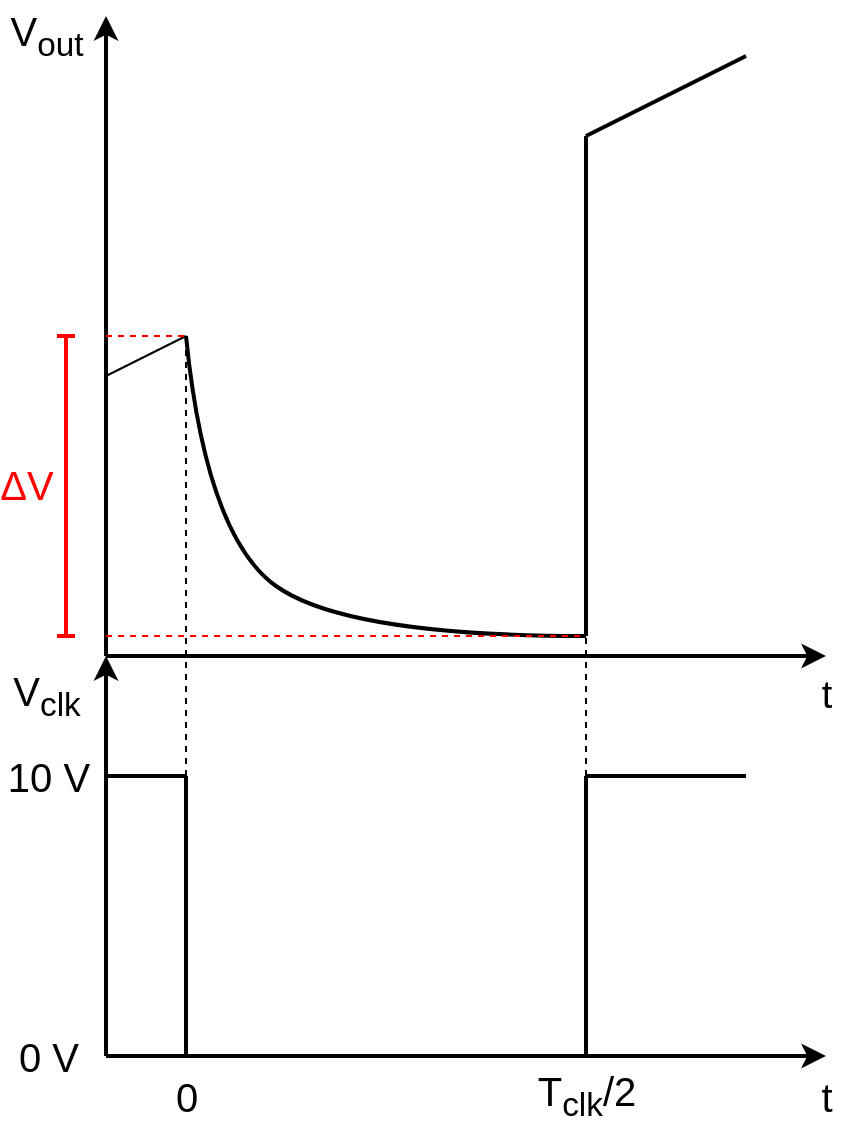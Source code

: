 <mxfile version="26.1.1">
  <diagram name="Page-1" id="7e0a89b8-554c-2b80-1dc8-d5c74ca68de4">
    <mxGraphModel dx="1434" dy="744" grid="1" gridSize="10" guides="1" tooltips="1" connect="1" arrows="1" fold="1" page="1" pageScale="1" pageWidth="1100" pageHeight="850" background="none" math="0" shadow="0">
      <root>
        <mxCell id="0" />
        <mxCell id="1" parent="0" />
        <mxCell id="6iowd6x67lxCilWxFlSO-53" value="" style="endArrow=classic;html=1;rounded=0;startArrow=none;startFill=0;endFill=1;strokeWidth=2;" edge="1" parent="1">
          <mxGeometry width="50" height="50" relative="1" as="geometry">
            <mxPoint x="360" y="520" as="sourcePoint" />
            <mxPoint x="360" y="200" as="targetPoint" />
          </mxGeometry>
        </mxCell>
        <mxCell id="6iowd6x67lxCilWxFlSO-65" value="&lt;font&gt;V&lt;sub&gt;out&lt;/sub&gt;&lt;/font&gt;" style="edgeLabel;html=1;align=center;verticalAlign=middle;resizable=0;points=[];fontSize=20;" vertex="1" connectable="0" parent="6iowd6x67lxCilWxFlSO-53">
          <mxGeometry x="0.963" y="1" relative="1" as="geometry">
            <mxPoint x="-29" y="4" as="offset" />
          </mxGeometry>
        </mxCell>
        <mxCell id="6iowd6x67lxCilWxFlSO-54" value="" style="endArrow=classic;html=1;rounded=0;endFill=1;strokeWidth=2;" edge="1" parent="1">
          <mxGeometry width="50" height="50" relative="1" as="geometry">
            <mxPoint x="360" y="520" as="sourcePoint" />
            <mxPoint x="720" y="520" as="targetPoint" />
          </mxGeometry>
        </mxCell>
        <mxCell id="6iowd6x67lxCilWxFlSO-64" value="&lt;font&gt;t&lt;/font&gt;" style="edgeLabel;html=1;align=center;verticalAlign=middle;resizable=0;points=[];fontSize=19;" vertex="1" connectable="0" parent="6iowd6x67lxCilWxFlSO-54">
          <mxGeometry x="0.962" y="-3" relative="1" as="geometry">
            <mxPoint x="7" y="17" as="offset" />
          </mxGeometry>
        </mxCell>
        <mxCell id="6iowd6x67lxCilWxFlSO-55" value="" style="curved=1;endArrow=none;html=1;rounded=0;startFill=0;strokeWidth=2;" edge="1" parent="1">
          <mxGeometry width="50" height="50" relative="1" as="geometry">
            <mxPoint x="600" y="510" as="sourcePoint" />
            <mxPoint x="400" y="360" as="targetPoint" />
            <Array as="points">
              <mxPoint x="480" y="510" />
              <mxPoint x="410" y="460" />
            </Array>
          </mxGeometry>
        </mxCell>
        <mxCell id="6iowd6x67lxCilWxFlSO-56" value="" style="endArrow=none;html=1;rounded=0;" edge="1" parent="1">
          <mxGeometry width="50" height="50" relative="1" as="geometry">
            <mxPoint x="360" y="380" as="sourcePoint" />
            <mxPoint x="400" y="360" as="targetPoint" />
          </mxGeometry>
        </mxCell>
        <mxCell id="6iowd6x67lxCilWxFlSO-59" value="" style="endArrow=none;html=1;rounded=0;strokeWidth=2;" edge="1" parent="1">
          <mxGeometry width="50" height="50" relative="1" as="geometry">
            <mxPoint x="600" y="510" as="sourcePoint" />
            <mxPoint x="600" y="260" as="targetPoint" />
          </mxGeometry>
        </mxCell>
        <mxCell id="6iowd6x67lxCilWxFlSO-60" value="" style="endArrow=none;html=1;rounded=0;strokeWidth=2;" edge="1" parent="1">
          <mxGeometry width="50" height="50" relative="1" as="geometry">
            <mxPoint x="600" y="260" as="sourcePoint" />
            <mxPoint x="680" y="220" as="targetPoint" />
          </mxGeometry>
        </mxCell>
        <mxCell id="6iowd6x67lxCilWxFlSO-61" value="" style="endArrow=none;dashed=1;html=1;rounded=0;fillColor=#f8cecc;strokeColor=#FF0000;strokeWidth=1;" edge="1" parent="1">
          <mxGeometry width="50" height="50" relative="1" as="geometry">
            <mxPoint x="360" y="360" as="sourcePoint" />
            <mxPoint x="400" y="360" as="targetPoint" />
          </mxGeometry>
        </mxCell>
        <mxCell id="6iowd6x67lxCilWxFlSO-62" value="" style="endArrow=none;dashed=1;html=1;rounded=0;fillColor=#f8cecc;strokeColor=#FF0000;strokeWidth=1;" edge="1" parent="1">
          <mxGeometry width="50" height="50" relative="1" as="geometry">
            <mxPoint x="360" y="510" as="sourcePoint" />
            <mxPoint x="600" y="510" as="targetPoint" />
          </mxGeometry>
        </mxCell>
        <mxCell id="6iowd6x67lxCilWxFlSO-63" value="" style="endArrow=baseDash;html=1;rounded=0;startArrow=baseDash;startFill=0;endFill=0;strokeColor=#FF0000;strokeWidth=2;" edge="1" parent="1">
          <mxGeometry width="50" height="50" relative="1" as="geometry">
            <mxPoint x="340" y="510" as="sourcePoint" />
            <mxPoint x="340" y="360" as="targetPoint" />
          </mxGeometry>
        </mxCell>
        <mxCell id="6iowd6x67lxCilWxFlSO-67" value="&lt;div style=&quot;text-align: start;&quot;&gt;&lt;span style=&quot;background-color: light-dark(#ffffff, var(--ge-dark-color, #121212)); text-wrap-mode: wrap;&quot;&gt;&lt;font face=&quot;sans-serif&quot;&gt;ΔV&lt;/font&gt;&lt;/span&gt;&lt;/div&gt;" style="edgeLabel;html=1;align=center;verticalAlign=middle;resizable=0;points=[];fontColor=#FF0000;fontSize=20;" vertex="1" connectable="0" parent="6iowd6x67lxCilWxFlSO-63">
          <mxGeometry x="0.018" y="3" relative="1" as="geometry">
            <mxPoint x="-17" as="offset" />
          </mxGeometry>
        </mxCell>
        <mxCell id="6iowd6x67lxCilWxFlSO-68" value="" style="endArrow=classic;html=1;rounded=0;startArrow=none;startFill=0;endFill=1;strokeWidth=2;" edge="1" parent="1">
          <mxGeometry width="50" height="50" relative="1" as="geometry">
            <mxPoint x="360" y="720" as="sourcePoint" />
            <mxPoint x="360" y="520" as="targetPoint" />
          </mxGeometry>
        </mxCell>
        <mxCell id="6iowd6x67lxCilWxFlSO-72" value="&lt;font&gt;V&lt;sub&gt;clk&lt;/sub&gt;&lt;/font&gt;" style="edgeLabel;html=1;align=center;verticalAlign=middle;resizable=0;points=[];fontSize=20;" vertex="1" connectable="0" parent="6iowd6x67lxCilWxFlSO-68">
          <mxGeometry x="0.892" relative="1" as="geometry">
            <mxPoint x="-30" y="9" as="offset" />
          </mxGeometry>
        </mxCell>
        <mxCell id="6iowd6x67lxCilWxFlSO-70" value="" style="endArrow=classic;html=1;rounded=0;endFill=1;strokeWidth=2;" edge="1" parent="1">
          <mxGeometry width="50" height="50" relative="1" as="geometry">
            <mxPoint x="360" y="720" as="sourcePoint" />
            <mxPoint x="720" y="720" as="targetPoint" />
          </mxGeometry>
        </mxCell>
        <mxCell id="6iowd6x67lxCilWxFlSO-71" value="&lt;font&gt;t&lt;/font&gt;" style="edgeLabel;html=1;align=center;verticalAlign=middle;resizable=0;points=[];fontSize=20;" vertex="1" connectable="0" parent="6iowd6x67lxCilWxFlSO-70">
          <mxGeometry x="0.962" y="-3" relative="1" as="geometry">
            <mxPoint x="7" y="17" as="offset" />
          </mxGeometry>
        </mxCell>
        <mxCell id="6iowd6x67lxCilWxFlSO-73" value="" style="endArrow=none;html=1;rounded=0;strokeWidth=2;" edge="1" parent="1">
          <mxGeometry width="50" height="50" relative="1" as="geometry">
            <mxPoint x="360" y="580" as="sourcePoint" />
            <mxPoint x="400" y="580" as="targetPoint" />
          </mxGeometry>
        </mxCell>
        <mxCell id="6iowd6x67lxCilWxFlSO-77" value="10 V" style="edgeLabel;html=1;align=center;verticalAlign=middle;resizable=0;points=[];fontSize=20;" vertex="1" connectable="0" parent="6iowd6x67lxCilWxFlSO-73">
          <mxGeometry x="-0.578" relative="1" as="geometry">
            <mxPoint x="-38" as="offset" />
          </mxGeometry>
        </mxCell>
        <mxCell id="6iowd6x67lxCilWxFlSO-78" value="0 V" style="edgeLabel;html=1;align=center;verticalAlign=middle;resizable=0;points=[];fontSize=20;" vertex="1" connectable="0" parent="6iowd6x67lxCilWxFlSO-73">
          <mxGeometry x="-0.578" relative="1" as="geometry">
            <mxPoint x="-38" y="140" as="offset" />
          </mxGeometry>
        </mxCell>
        <mxCell id="6iowd6x67lxCilWxFlSO-81" value="0" style="edgeLabel;html=1;align=center;verticalAlign=middle;resizable=0;points=[];fontSize=20;" vertex="1" connectable="0" parent="6iowd6x67lxCilWxFlSO-73">
          <mxGeometry x="-0.578" relative="1" as="geometry">
            <mxPoint x="31" y="160" as="offset" />
          </mxGeometry>
        </mxCell>
        <mxCell id="6iowd6x67lxCilWxFlSO-82" value="T&lt;sub&gt;clk&lt;/sub&gt;/2" style="edgeLabel;html=1;align=center;verticalAlign=middle;resizable=0;points=[];fontSize=20;" vertex="1" connectable="0" parent="6iowd6x67lxCilWxFlSO-73">
          <mxGeometry x="-0.578" relative="1" as="geometry">
            <mxPoint x="231" y="160" as="offset" />
          </mxGeometry>
        </mxCell>
        <mxCell id="6iowd6x67lxCilWxFlSO-74" value="" style="endArrow=none;html=1;rounded=0;strokeWidth=2;" edge="1" parent="1">
          <mxGeometry width="50" height="50" relative="1" as="geometry">
            <mxPoint x="600" y="580" as="sourcePoint" />
            <mxPoint x="680" y="580" as="targetPoint" />
          </mxGeometry>
        </mxCell>
        <mxCell id="6iowd6x67lxCilWxFlSO-75" value="" style="endArrow=none;html=1;rounded=0;strokeWidth=2;" edge="1" parent="1">
          <mxGeometry width="50" height="50" relative="1" as="geometry">
            <mxPoint x="400" y="580" as="sourcePoint" />
            <mxPoint x="400" y="720" as="targetPoint" />
          </mxGeometry>
        </mxCell>
        <mxCell id="6iowd6x67lxCilWxFlSO-76" value="" style="endArrow=none;html=1;rounded=0;strokeWidth=2;" edge="1" parent="1">
          <mxGeometry width="50" height="50" relative="1" as="geometry">
            <mxPoint x="600" y="580" as="sourcePoint" />
            <mxPoint x="600" y="720" as="targetPoint" />
          </mxGeometry>
        </mxCell>
        <mxCell id="6iowd6x67lxCilWxFlSO-79" value="" style="endArrow=none;dashed=1;html=1;rounded=0;" edge="1" parent="1">
          <mxGeometry width="50" height="50" relative="1" as="geometry">
            <mxPoint x="400" y="580" as="sourcePoint" />
            <mxPoint x="400" y="360" as="targetPoint" />
          </mxGeometry>
        </mxCell>
        <mxCell id="6iowd6x67lxCilWxFlSO-80" value="" style="endArrow=none;dashed=1;html=1;rounded=0;" edge="1" parent="1">
          <mxGeometry width="50" height="50" relative="1" as="geometry">
            <mxPoint x="600" y="580" as="sourcePoint" />
            <mxPoint x="600" y="510" as="targetPoint" />
          </mxGeometry>
        </mxCell>
      </root>
    </mxGraphModel>
  </diagram>
</mxfile>
